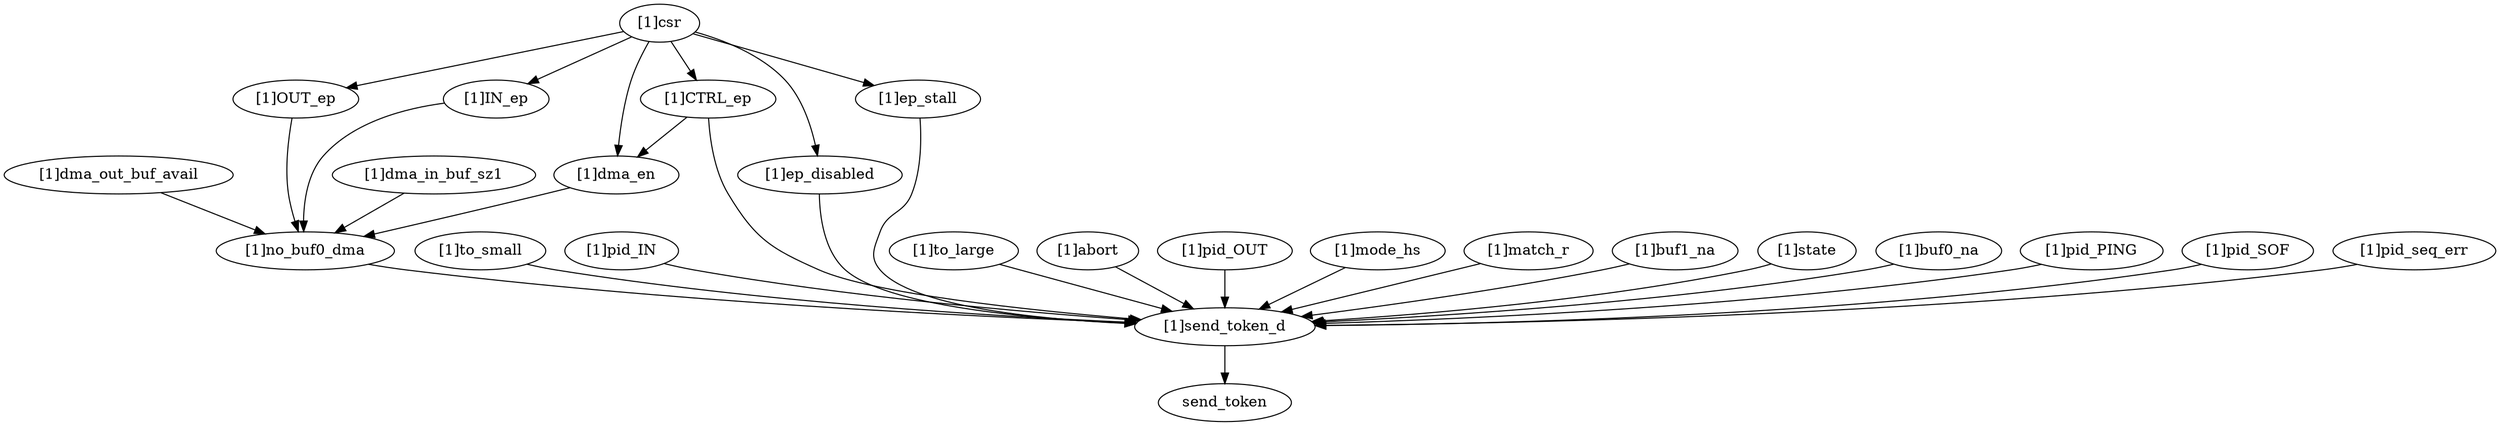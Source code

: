 strict digraph "" {
	"[1]dma_out_buf_avail"	 [complexity=17,
		importance=0.0720869521312,
		rank=0.00424040894889];
	"[1]no_buf0_dma"	 [complexity=11,
		importance=0.0673292875752,
		rank=0.00612084432502];
	"[1]dma_out_buf_avail" -> "[1]no_buf0_dma";
	"[1]dma_in_buf_sz1"	 [complexity=17,
		importance=0.0720869521312,
		rank=0.00424040894889];
	"[1]dma_in_buf_sz1" -> "[1]no_buf0_dma";
	"[1]to_small"	 [complexity=4,
		importance=0.0928563006818,
		rank=0.0232140751705];
	"[1]send_token_d"	 [complexity=2,
		importance=0.0283838042928,
		rank=0.0141919021464];
	"[1]to_small" -> "[1]send_token_d";
	"[1]pid_IN"	 [complexity=11,
		importance=0.0615252731417,
		rank=0.00559320664924];
	"[1]pid_IN" -> "[1]send_token_d";
	"[1]dma_en"	 [complexity=17,
		importance=0.0721796914899,
		rank=0.00424586420529];
	"[1]dma_en" -> "[1]no_buf0_dma";
	"[1]ep_disabled"	 [complexity=5,
		importance=0.089931519694,
		rank=0.0179863039388];
	"[1]ep_disabled" -> "[1]send_token_d";
	"[1]csr"	 [complexity=22,
		importance=0.0817174628614,
		rank=0.00371443013006];
	"[1]csr" -> "[1]dma_en";
	"[1]csr" -> "[1]ep_disabled";
	"[1]CTRL_ep"	 [complexity=20,
		importance=0.0769597983054,
		rank=0.00384798991527];
	"[1]csr" -> "[1]CTRL_ep";
	"[1]OUT_ep"	 [complexity=17,
		importance=0.0721093943907,
		rank=0.0042417290818];
	"[1]csr" -> "[1]OUT_ep";
	"[1]IN_ep"	 [complexity=17,
		importance=0.0721093943907,
		rank=0.0042417290818];
	"[1]csr" -> "[1]IN_ep";
	"[1]ep_stall"	 [complexity=3,
		importance=0.089931519694,
		rank=0.0299771732313];
	"[1]csr" -> "[1]ep_stall";
	"[1]to_large"	 [complexity=4,
		importance=0.0928563006818,
		rank=0.0232140751705];
	"[1]to_large" -> "[1]send_token_d";
	"[1]CTRL_ep" -> "[1]dma_en";
	"[1]CTRL_ep" -> "[1]send_token_d";
	"[1]abort"	 [complexity=3,
		importance=0.0953513287458,
		rank=0.0317837762486];
	"[1]abort" -> "[1]send_token_d";
	"[1]pid_OUT"	 [complexity=11,
		importance=0.0615252731417,
		rank=0.00559320664924];
	"[1]pid_OUT" -> "[1]send_token_d";
	send_token	 [complexity=0,
		importance=0.0126336887579,
		rank=0.0];
	"[1]OUT_ep" -> "[1]no_buf0_dma";
	"[1]IN_ep" -> "[1]no_buf0_dma";
	"[1]mode_hs"	 [complexity=4,
		importance=0.0331414688488,
		rank=0.00828536721221];
	"[1]mode_hs" -> "[1]send_token_d";
	"[1]match_r"	 [complexity=5,
		importance=0.0903848533356,
		rank=0.0180769706671];
	"[1]match_r" -> "[1]send_token_d";
	"[1]send_token_d" -> send_token;
	"[1]buf1_na"	 [complexity=11,
		importance=0.120010970081,
		rank=0.0109100881892];
	"[1]buf1_na" -> "[1]send_token_d";
	"[1]state"	 [complexity=3,
		importance=0.200240541872,
		rank=0.0667468472906];
	"[1]state" -> "[1]send_token_d";
	"[1]buf0_na"	 [complexity=11,
		importance=0.119640918674,
		rank=0.0108764471521];
	"[1]buf0_na" -> "[1]send_token_d";
	"[1]pid_PING"	 [complexity=4,
		importance=0.0331414688488,
		rank=0.00828536721221];
	"[1]pid_PING" -> "[1]send_token_d";
	"[1]ep_stall" -> "[1]send_token_d";
	"[1]pid_SOF"	 [complexity=5,
		importance=0.0899090774345,
		rank=0.0179818154869];
	"[1]pid_SOF" -> "[1]send_token_d";
	"[1]pid_seq_err"	 [complexity=3,
		importance=0.0955946074135,
		rank=0.0318648691378];
	"[1]pid_seq_err" -> "[1]send_token_d";
	"[1]no_buf0_dma" -> "[1]send_token_d";
}

